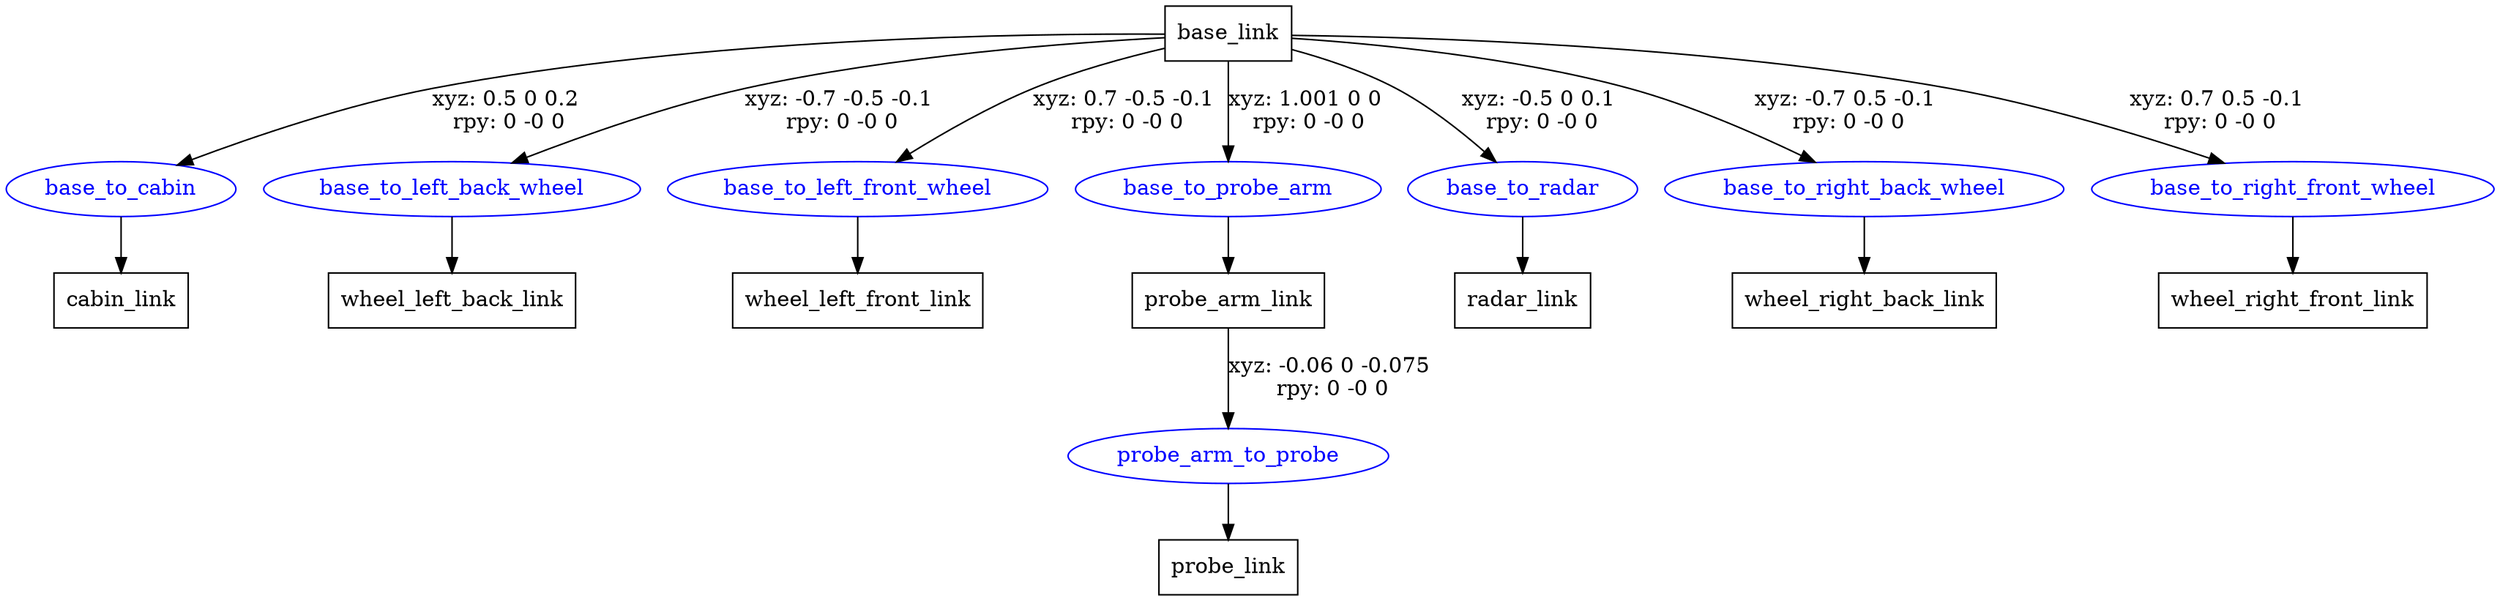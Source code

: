 digraph G {
node [shape=box];
"base_link" [label="base_link"];
"cabin_link" [label="cabin_link"];
"wheel_left_back_link" [label="wheel_left_back_link"];
"wheel_left_front_link" [label="wheel_left_front_link"];
"probe_arm_link" [label="probe_arm_link"];
"probe_link" [label="probe_link"];
"radar_link" [label="radar_link"];
"wheel_right_back_link" [label="wheel_right_back_link"];
"wheel_right_front_link" [label="wheel_right_front_link"];
node [shape=ellipse, color=blue, fontcolor=blue];
"base_link" -> "base_to_cabin" [label="xyz: 0.5 0 0.2 \nrpy: 0 -0 0"]
"base_to_cabin" -> "cabin_link"
"base_link" -> "base_to_left_back_wheel" [label="xyz: -0.7 -0.5 -0.1 \nrpy: 0 -0 0"]
"base_to_left_back_wheel" -> "wheel_left_back_link"
"base_link" -> "base_to_left_front_wheel" [label="xyz: 0.7 -0.5 -0.1 \nrpy: 0 -0 0"]
"base_to_left_front_wheel" -> "wheel_left_front_link"
"base_link" -> "base_to_probe_arm" [label="xyz: 1.001 0 0 \nrpy: 0 -0 0"]
"base_to_probe_arm" -> "probe_arm_link"
"probe_arm_link" -> "probe_arm_to_probe" [label="xyz: -0.06 0 -0.075 \nrpy: 0 -0 0"]
"probe_arm_to_probe" -> "probe_link"
"base_link" -> "base_to_radar" [label="xyz: -0.5 0 0.1 \nrpy: 0 -0 0"]
"base_to_radar" -> "radar_link"
"base_link" -> "base_to_right_back_wheel" [label="xyz: -0.7 0.5 -0.1 \nrpy: 0 -0 0"]
"base_to_right_back_wheel" -> "wheel_right_back_link"
"base_link" -> "base_to_right_front_wheel" [label="xyz: 0.7 0.5 -0.1 \nrpy: 0 -0 0"]
"base_to_right_front_wheel" -> "wheel_right_front_link"
}
